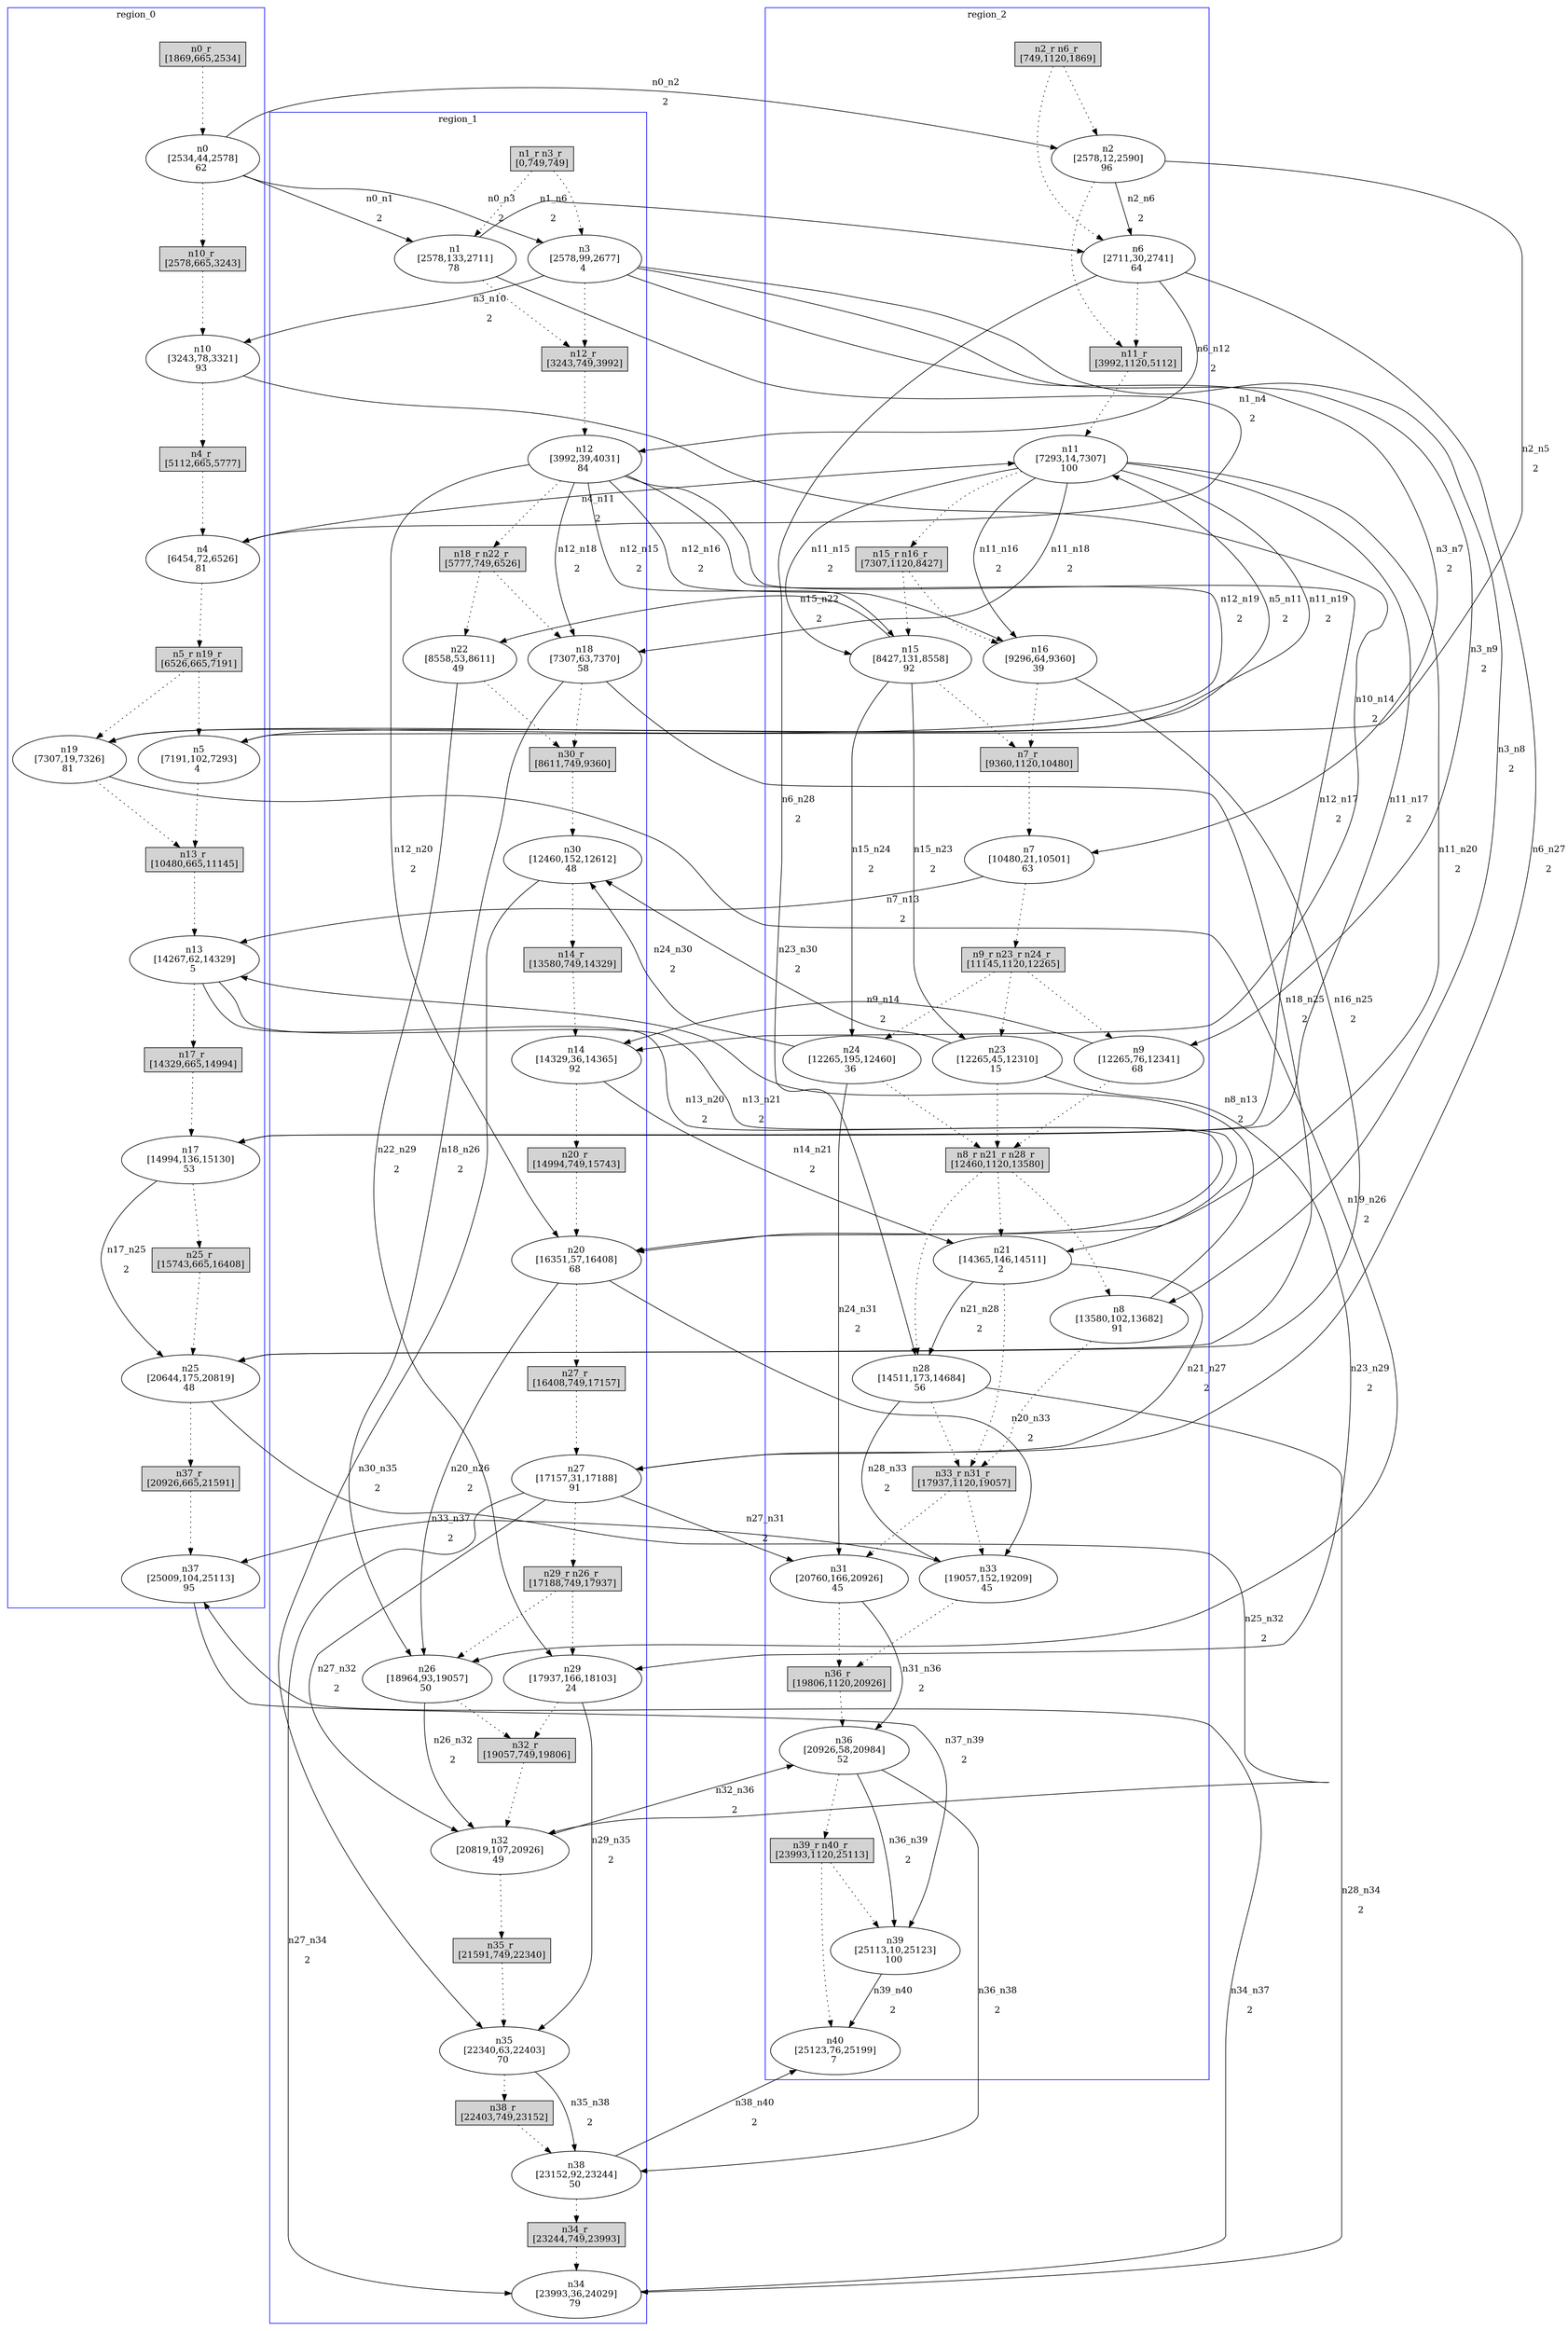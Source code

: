 //3-LSsolveMIPnSolStatus 9.
//4-SL 25199.
//5-LSsolveMIPsolveTime(double) 1800.08.
//6-reconfigurateNum(int) 29.
//7-reconfigurateTime(int) 24388.
digraph test_0 {
	size="28,40";
	subgraph cluster0 {
		stytle=filled;
		color=blue;
		label=region_0;
		reconfNode_0_1 [ shape = box, style = filled, label = "n0_r \n[1869,665,2534]" ];
		n0 [ label="n0\n[2534,44,2578]\n62 " ];
		reconfNode_0_1 -> n0 [ style = dotted ];
		n0 -> reconfNode_0_2 [ style = dotted ];
		reconfNode_0_2 [ shape = box, style = filled, label = "n10_r \n[2578,665,3243]" ];
		n10 [ label="n10\n[3243,78,3321]\n93 " ];
		reconfNode_0_2 -> n10 [ style = dotted ];
		n10 -> reconfNode_0_3 [ style = dotted ];
		reconfNode_0_3 [ shape = box, style = filled, label = "n4_r \n[5112,665,5777]" ];
		n4 [ label="n4\n[6454,72,6526]\n81 " ];
		reconfNode_0_3 -> n4 [ style = dotted ];
		n4 -> reconfNode_0_4 [ style = dotted ];
		reconfNode_0_4 [ shape = box, style = filled, label = "n5_r n19_r \n[6526,665,7191]" ];
		n5 [ label="n5\n[7191,102,7293]\n4 " ];
		n19 [ label="n19\n[7307,19,7326]\n81 " ];
		reconfNode_0_4 -> n5 [ style = dotted ];
		reconfNode_0_4 -> n19 [ style = dotted ];
		n5 -> reconfNode_0_5 [ style = dotted ];
		n19 -> reconfNode_0_5 [ style = dotted ];
		reconfNode_0_5 [ shape = box, style = filled, label = "n13_r \n[10480,665,11145]" ];
		n13 [ label="n13\n[14267,62,14329]\n5 " ];
		reconfNode_0_5 -> n13 [ style = dotted ];
		n13 -> reconfNode_0_6 [ style = dotted ];
		reconfNode_0_6 [ shape = box, style = filled, label = "n17_r \n[14329,665,14994]" ];
		n17 [ label="n17\n[14994,136,15130]\n53 " ];
		reconfNode_0_6 -> n17 [ style = dotted ];
		n17 -> reconfNode_0_7 [ style = dotted ];
		reconfNode_0_7 [ shape = box, style = filled, label = "n25_r \n[15743,665,16408]" ];
		n25 [ label="n25\n[20644,175,20819]\n48 " ];
		reconfNode_0_7 -> n25 [ style = dotted ];
		n25 -> reconfNode_0_8 [ style = dotted ];
		reconfNode_0_8 [ shape = box, style = filled, label = "n37_r \n[20926,665,21591]" ];
		n37 [ label="n37\n[25009,104,25113]\n95 " ];
		reconfNode_0_8 -> n37 [ style = dotted ];
	}
	subgraph cluster1 {
		stytle=filled;
		color=blue;
		label=region_1;
		reconfNode_1_1 [ shape = box, style = filled, label = "n1_r n3_r \n[0,749,749]" ];
		n1 [ label="n1\n[2578,133,2711]\n78 " ];
		n3 [ label="n3\n[2578,99,2677]\n4 " ];
		reconfNode_1_1 -> n1 [ style = dotted ];
		reconfNode_1_1 -> n3 [ style = dotted ];
		n1 -> reconfNode_1_2 [ style = dotted ];
		n3 -> reconfNode_1_2 [ style = dotted ];
		reconfNode_1_2 [ shape = box, style = filled, label = "n12_r \n[3243,749,3992]" ];
		n12 [ label="n12\n[3992,39,4031]\n84 " ];
		reconfNode_1_2 -> n12 [ style = dotted ];
		n12 -> reconfNode_1_3 [ style = dotted ];
		reconfNode_1_3 [ shape = box, style = filled, label = "n18_r n22_r \n[5777,749,6526]" ];
		n18 [ label="n18\n[7307,63,7370]\n58 " ];
		n22 [ label="n22\n[8558,53,8611]\n49 " ];
		reconfNode_1_3 -> n18 [ style = dotted ];
		reconfNode_1_3 -> n22 [ style = dotted ];
		n18 -> reconfNode_1_4 [ style = dotted ];
		n22 -> reconfNode_1_4 [ style = dotted ];
		reconfNode_1_4 [ shape = box, style = filled, label = "n30_r \n[8611,749,9360]" ];
		n30 [ label="n30\n[12460,152,12612]\n48 " ];
		reconfNode_1_4 -> n30 [ style = dotted ];
		n30 -> reconfNode_1_5 [ style = dotted ];
		reconfNode_1_5 [ shape = box, style = filled, label = "n14_r \n[13580,749,14329]" ];
		n14 [ label="n14\n[14329,36,14365]\n92 " ];
		reconfNode_1_5 -> n14 [ style = dotted ];
		n14 -> reconfNode_1_6 [ style = dotted ];
		reconfNode_1_6 [ shape = box, style = filled, label = "n20_r \n[14994,749,15743]" ];
		n20 [ label="n20\n[16351,57,16408]\n68 " ];
		reconfNode_1_6 -> n20 [ style = dotted ];
		n20 -> reconfNode_1_7 [ style = dotted ];
		reconfNode_1_7 [ shape = box, style = filled, label = "n27_r \n[16408,749,17157]" ];
		n27 [ label="n27\n[17157,31,17188]\n91 " ];
		reconfNode_1_7 -> n27 [ style = dotted ];
		n27 -> reconfNode_1_8 [ style = dotted ];
		reconfNode_1_8 [ shape = box, style = filled, label = "n29_r n26_r \n[17188,749,17937]" ];
		n29 [ label="n29\n[17937,166,18103]\n24 " ];
		n26 [ label="n26\n[18964,93,19057]\n50 " ];
		reconfNode_1_8 -> n29 [ style = dotted ];
		reconfNode_1_8 -> n26 [ style = dotted ];
		n29 -> reconfNode_1_9 [ style = dotted ];
		n26 -> reconfNode_1_9 [ style = dotted ];
		reconfNode_1_9 [ shape = box, style = filled, label = "n32_r \n[19057,749,19806]" ];
		n32 [ label="n32\n[20819,107,20926]\n49 " ];
		reconfNode_1_9 -> n32 [ style = dotted ];
		n32 -> reconfNode_1_10 [ style = dotted ];
		reconfNode_1_10 [ shape = box, style = filled, label = "n35_r \n[21591,749,22340]" ];
		n35 [ label="n35\n[22340,63,22403]\n70 " ];
		reconfNode_1_10 -> n35 [ style = dotted ];
		n35 -> reconfNode_1_11 [ style = dotted ];
		reconfNode_1_11 [ shape = box, style = filled, label = "n38_r \n[22403,749,23152]" ];
		n38 [ label="n38\n[23152,92,23244]\n50 " ];
		reconfNode_1_11 -> n38 [ style = dotted ];
		n38 -> reconfNode_1_12 [ style = dotted ];
		reconfNode_1_12 [ shape = box, style = filled, label = "n34_r \n[23244,749,23993]" ];
		n34 [ label="n34\n[23993,36,24029]\n79 " ];
		reconfNode_1_12 -> n34 [ style = dotted ];
	}
	subgraph cluster2 {
		stytle=filled;
		color=blue;
		label=region_2;
		reconfNode_2_1 [ shape = box, style = filled, label = "n2_r n6_r \n[749,1120,1869]" ];
		n2 [ label="n2\n[2578,12,2590]\n96 " ];
		n6 [ label="n6\n[2711,30,2741]\n64 " ];
		reconfNode_2_1 -> n2 [ style = dotted ];
		reconfNode_2_1 -> n6 [ style = dotted ];
		n2 -> reconfNode_2_2 [ style = dotted ];
		n6 -> reconfNode_2_2 [ style = dotted ];
		reconfNode_2_2 [ shape = box, style = filled, label = "n11_r \n[3992,1120,5112]" ];
		n11 [ label="n11\n[7293,14,7307]\n100 " ];
		reconfNode_2_2 -> n11 [ style = dotted ];
		n11 -> reconfNode_2_3 [ style = dotted ];
		reconfNode_2_3 [ shape = box, style = filled, label = "n15_r n16_r \n[7307,1120,8427]" ];
		n15 [ label="n15\n[8427,131,8558]\n92 " ];
		n16 [ label="n16\n[9296,64,9360]\n39 " ];
		reconfNode_2_3 -> n15 [ style = dotted ];
		reconfNode_2_3 -> n16 [ style = dotted ];
		n15 -> reconfNode_2_4 [ style = dotted ];
		n16 -> reconfNode_2_4 [ style = dotted ];
		reconfNode_2_4 [ shape = box, style = filled, label = "n7_r \n[9360,1120,10480]" ];
		n7 [ label="n7\n[10480,21,10501]\n63 " ];
		reconfNode_2_4 -> n7 [ style = dotted ];
		n7 -> reconfNode_2_5 [ style = dotted ];
		reconfNode_2_5 [ shape = box, style = filled, label = "n9_r n23_r n24_r \n[11145,1120,12265]" ];
		n9 [ label="n9\n[12265,76,12341]\n68 " ];
		n23 [ label="n23\n[12265,45,12310]\n15 " ];
		n24 [ label="n24\n[12265,195,12460]\n36 " ];
		reconfNode_2_5 -> n9 [ style = dotted ];
		reconfNode_2_5 -> n23 [ style = dotted ];
		reconfNode_2_5 -> n24 [ style = dotted ];
		n9 -> reconfNode_2_6 [ style = dotted ];
		n23 -> reconfNode_2_6 [ style = dotted ];
		n24 -> reconfNode_2_6 [ style = dotted ];
		reconfNode_2_6 [ shape = box, style = filled, label = "n8_r n21_r n28_r \n[12460,1120,13580]" ];
		n8 [ label="n8\n[13580,102,13682]\n91 " ];
		n21 [ label="n21\n[14365,146,14511]\n2 " ];
		n28 [ label="n28\n[14511,173,14684]\n56 " ];
		reconfNode_2_6 -> n8 [ style = dotted ];
		reconfNode_2_6 -> n21 [ style = dotted ];
		reconfNode_2_6 -> n28 [ style = dotted ];
		n8 -> reconfNode_2_7 [ style = dotted ];
		n21 -> reconfNode_2_7 [ style = dotted ];
		n28 -> reconfNode_2_7 [ style = dotted ];
		reconfNode_2_7 [ shape = box, style = filled, label = "n33_r n31_r \n[17937,1120,19057]" ];
		n33 [ label="n33\n[19057,152,19209]\n45 " ];
		n31 [ label="n31\n[20760,166,20926]\n45 " ];
		reconfNode_2_7 -> n33 [ style = dotted ];
		reconfNode_2_7 -> n31 [ style = dotted ];
		n33 -> reconfNode_2_8 [ style = dotted ];
		n31 -> reconfNode_2_8 [ style = dotted ];
		reconfNode_2_8 [ shape = box, style = filled, label = "n36_r \n[19806,1120,20926]" ];
		n36 [ label="n36\n[20926,58,20984]\n52 " ];
		reconfNode_2_8 -> n36 [ style = dotted ];
		n36 -> reconfNode_2_9 [ style = dotted ];
		reconfNode_2_9 [ shape = box, style = filled, label = "n39_r n40_r \n[23993,1120,25113]" ];
		n39 [ label="n39\n[25113,10,25123]\n100 " ];
		n40 [ label="n40\n[25123,76,25199]\n7 " ];
		reconfNode_2_9 -> n39 [ style = dotted ];
		reconfNode_2_9 -> n40 [ style = dotted ];
	}
	n0 -> n1 [ label="n0_n1\n2" ];
	n0 -> n2 [ label="n0_n2\n2" ];
	n0 -> n3 [ label="n0_n3\n2" ];
	n1 -> n4 [ label="n1_n4\n2" ];
	n1 -> n6 [ label="n1_n6\n2" ];
	n2 -> n5 [ label="n2_n5\n2" ];
	n2 -> n6 [ label="n2_n6\n2" ];
	n3 -> n7 [ label="n3_n7\n2" ];
	n3 -> n8 [ label="n3_n8\n2" ];
	n3 -> n9 [ label="n3_n9\n2" ];
	n3 -> n10 [ label="n3_n10\n2" ];
	n4 -> n11 [ label="n4_n11\n2" ];
	n6 -> n12 [ label="n6_n12\n2" ];
	n6 -> n27 [ label="n6_n27\n2" ];
	n6 -> n28 [ label="n6_n28\n2" ];
	n5 -> n11 [ label="n5_n11\n2" ];
	n7 -> n13 [ label="n7_n13\n2" ];
	n8 -> n13 [ label="n8_n13\n2" ];
	n9 -> n14 [ label="n9_n14\n2" ];
	n10 -> n14 [ label="n10_n14\n2" ];
	n11 -> n15 [ label="n11_n15\n2" ];
	n11 -> n16 [ label="n11_n16\n2" ];
	n11 -> n17 [ label="n11_n17\n2" ];
	n11 -> n18 [ label="n11_n18\n2" ];
	n11 -> n19 [ label="n11_n19\n2" ];
	n11 -> n20 [ label="n11_n20\n2" ];
	n12 -> n15 [ label="n12_n15\n2" ];
	n12 -> n16 [ label="n12_n16\n2" ];
	n12 -> n17 [ label="n12_n17\n2" ];
	n12 -> n18 [ label="n12_n18\n2" ];
	n12 -> n19 [ label="n12_n19\n2" ];
	n12 -> n20 [ label="n12_n20\n2" ];
	n27 -> n31 [ label="n27_n31\n2" ];
	n27 -> n32 [ label="n27_n32\n2" ];
	n27 -> n34 [ label="n27_n34\n2" ];
	n28 -> n33 [ label="n28_n33\n2" ];
	n28 -> n34 [ label="n28_n34\n2" ];
	n13 -> n20 [ label="n13_n20\n2" ];
	n13 -> n21 [ label="n13_n21\n2" ];
	n14 -> n21 [ label="n14_n21\n2" ];
	n15 -> n22 [ label="n15_n22\n2" ];
	n15 -> n23 [ label="n15_n23\n2" ];
	n15 -> n24 [ label="n15_n24\n2" ];
	n16 -> n25 [ label="n16_n25\n2" ];
	n17 -> n25 [ label="n17_n25\n2" ];
	n18 -> n25 [ label="n18_n25\n2" ];
	n18 -> n26 [ label="n18_n26\n2" ];
	n19 -> n26 [ label="n19_n26\n2" ];
	n20 -> n26 [ label="n20_n26\n2" ];
	n20 -> n33 [ label="n20_n33\n2" ];
	n21 -> n27 [ label="n21_n27\n2" ];
	n21 -> n28 [ label="n21_n28\n2" ];
	n22 -> n29 [ label="n22_n29\n2" ];
	n23 -> n29 [ label="n23_n29\n2" ];
	n23 -> n30 [ label="n23_n30\n2" ];
	n24 -> n30 [ label="n24_n30\n2" ];
	n24 -> n31 [ label="n24_n31\n2" ];
	n25 -> n32 [ label="n25_n32\n2" ];
	n26 -> n32 [ label="n26_n32\n2" ];
	n33 -> n37 [ label="n33_n37\n2" ];
	n29 -> n35 [ label="n29_n35\n2" ];
	n30 -> n35 [ label="n30_n35\n2" ];
	n31 -> n36 [ label="n31_n36\n2" ];
	n32 -> n36 [ label="n32_n36\n2" ];
	n34 -> n37 [ label="n34_n37\n2" ];
	n35 -> n38 [ label="n35_n38\n2" ];
	n36 -> n38 [ label="n36_n38\n2" ];
	n36 -> n39 [ label="n36_n39\n2" ];
	n37 -> n39 [ label="n37_n39\n2" ];
	n38 -> n40 [ label="n38_n40\n2" ];
	n39 -> n40 [ label="n39_n40\n2" ];
}

